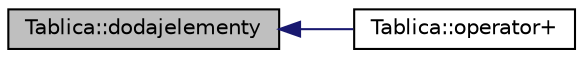 digraph "Tablica::dodajelementy"
{
  edge [fontname="Helvetica",fontsize="10",labelfontname="Helvetica",labelfontsize="10"];
  node [fontname="Helvetica",fontsize="10",shape=record];
  rankdir="LR";
  Node1 [label="Tablica::dodajelementy",height=0.2,width=0.4,color="black", fillcolor="grey75", style="filled" fontcolor="black"];
  Node1 -> Node2 [dir="back",color="midnightblue",fontsize="10",style="solid",fontname="Helvetica"];
  Node2 [label="Tablica::operator+",height=0.2,width=0.4,color="black", fillcolor="white", style="filled",URL="$class_tablica.html#acea602357c4cbb36f9bf71bc33d62090"];
}
